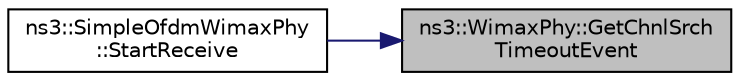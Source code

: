digraph "ns3::WimaxPhy::GetChnlSrchTimeoutEvent"
{
 // LATEX_PDF_SIZE
  edge [fontname="Helvetica",fontsize="10",labelfontname="Helvetica",labelfontsize="10"];
  node [fontname="Helvetica",fontsize="10",shape=record];
  rankdir="RL";
  Node1 [label="ns3::WimaxPhy::GetChnlSrch\lTimeoutEvent",height=0.2,width=0.4,color="black", fillcolor="grey75", style="filled", fontcolor="black",tooltip="Get channel search timeout event."];
  Node1 -> Node2 [dir="back",color="midnightblue",fontsize="10",style="solid",fontname="Helvetica"];
  Node2 [label="ns3::SimpleOfdmWimaxPhy\l::StartReceive",height=0.2,width=0.4,color="black", fillcolor="white", style="filled",URL="$classns3_1_1_simple_ofdm_wimax_phy.html#afd0ada1680b119d166fb3cf65d804f13",tooltip="start the reception of a fec block"];
}
